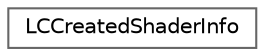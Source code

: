 digraph "类继承关系图"
{
 // LATEX_PDF_SIZE
  bgcolor="transparent";
  edge [fontname=Helvetica,fontsize=10,labelfontname=Helvetica,labelfontsize=10];
  node [fontname=Helvetica,fontsize=10,shape=box,height=0.2,width=0.4];
  rankdir="LR";
  Node0 [id="Node000000",label="LCCreatedShaderInfo",height=0.2,width=0.4,color="grey40", fillcolor="white", style="filled",URL="$struct_l_c_created_shader_info.html",tooltip=" "];
}
